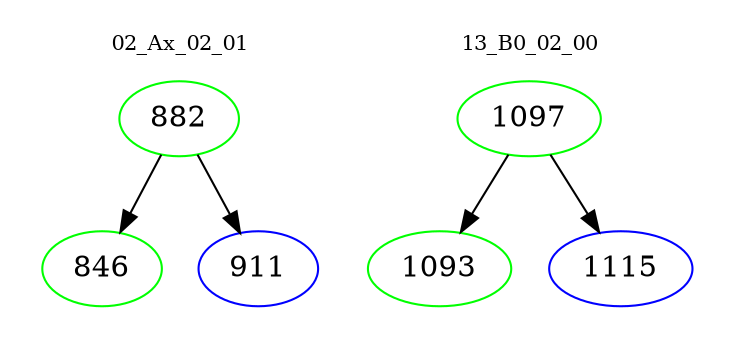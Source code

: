 digraph{
subgraph cluster_0 {
color = white
label = "02_Ax_02_01";
fontsize=10;
T0_882 [label="882", color="green"]
T0_882 -> T0_846 [color="black"]
T0_846 [label="846", color="green"]
T0_882 -> T0_911 [color="black"]
T0_911 [label="911", color="blue"]
}
subgraph cluster_1 {
color = white
label = "13_B0_02_00";
fontsize=10;
T1_1097 [label="1097", color="green"]
T1_1097 -> T1_1093 [color="black"]
T1_1093 [label="1093", color="green"]
T1_1097 -> T1_1115 [color="black"]
T1_1115 [label="1115", color="blue"]
}
}
